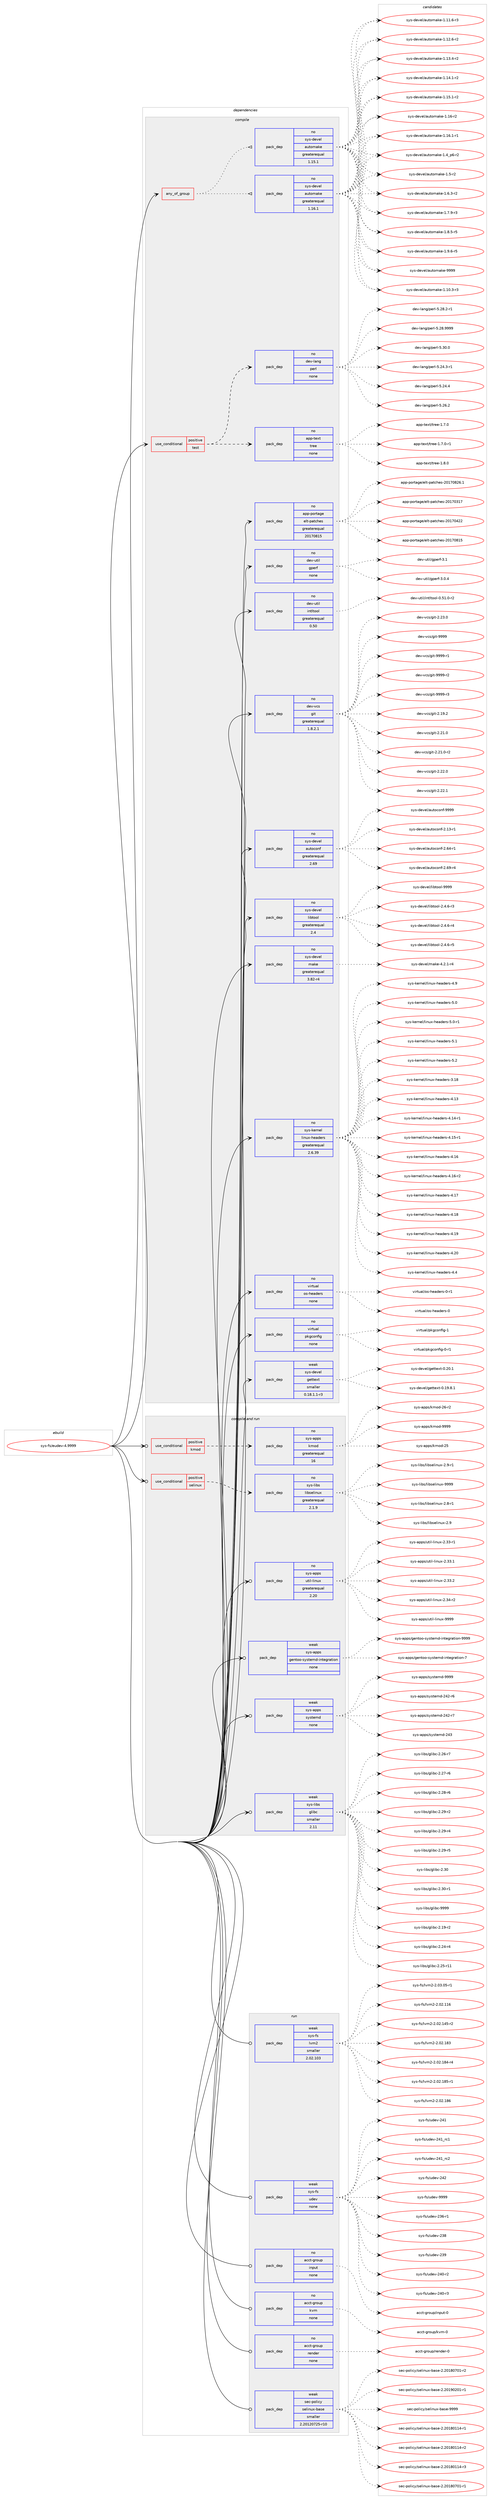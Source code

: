 digraph prolog {

# *************
# Graph options
# *************

newrank=true;
concentrate=true;
compound=true;
graph [rankdir=LR,fontname=Helvetica,fontsize=10,ranksep=1.5];#, ranksep=2.5, nodesep=0.2];
edge  [arrowhead=vee];
node  [fontname=Helvetica,fontsize=10];

# **********
# The ebuild
# **********

subgraph cluster_leftcol {
color=gray;
rank=same;
label=<<i>ebuild</i>>;
id [label="sys-fs/eudev-4.9999", color=red, width=4, href="../sys-fs/eudev-4.9999.svg"];
}

# ****************
# The dependencies
# ****************

subgraph cluster_midcol {
color=gray;
label=<<i>dependencies</i>>;
subgraph cluster_compile {
fillcolor="#eeeeee";
style=filled;
label=<<i>compile</i>>;
subgraph any13 {
dependency1069 [label=<<TABLE BORDER="0" CELLBORDER="1" CELLSPACING="0" CELLPADDING="4"><TR><TD CELLPADDING="10">any_of_group</TD></TR></TABLE>>, shape=none, color=red];subgraph pack811 {
dependency1070 [label=<<TABLE BORDER="0" CELLBORDER="1" CELLSPACING="0" CELLPADDING="4" WIDTH="220"><TR><TD ROWSPAN="6" CELLPADDING="30">pack_dep</TD></TR><TR><TD WIDTH="110">no</TD></TR><TR><TD>sys-devel</TD></TR><TR><TD>automake</TD></TR><TR><TD>greaterequal</TD></TR><TR><TD>1.16.1</TD></TR></TABLE>>, shape=none, color=blue];
}
dependency1069:e -> dependency1070:w [weight=20,style="dotted",arrowhead="oinv"];
subgraph pack812 {
dependency1071 [label=<<TABLE BORDER="0" CELLBORDER="1" CELLSPACING="0" CELLPADDING="4" WIDTH="220"><TR><TD ROWSPAN="6" CELLPADDING="30">pack_dep</TD></TR><TR><TD WIDTH="110">no</TD></TR><TR><TD>sys-devel</TD></TR><TR><TD>automake</TD></TR><TR><TD>greaterequal</TD></TR><TR><TD>1.15.1</TD></TR></TABLE>>, shape=none, color=blue];
}
dependency1069:e -> dependency1071:w [weight=20,style="dotted",arrowhead="oinv"];
}
id:e -> dependency1069:w [weight=20,style="solid",arrowhead="vee"];
subgraph cond247 {
dependency1072 [label=<<TABLE BORDER="0" CELLBORDER="1" CELLSPACING="0" CELLPADDING="4"><TR><TD ROWSPAN="3" CELLPADDING="10">use_conditional</TD></TR><TR><TD>positive</TD></TR><TR><TD>test</TD></TR></TABLE>>, shape=none, color=red];
subgraph pack813 {
dependency1073 [label=<<TABLE BORDER="0" CELLBORDER="1" CELLSPACING="0" CELLPADDING="4" WIDTH="220"><TR><TD ROWSPAN="6" CELLPADDING="30">pack_dep</TD></TR><TR><TD WIDTH="110">no</TD></TR><TR><TD>app-text</TD></TR><TR><TD>tree</TD></TR><TR><TD>none</TD></TR><TR><TD></TD></TR></TABLE>>, shape=none, color=blue];
}
dependency1072:e -> dependency1073:w [weight=20,style="dashed",arrowhead="vee"];
subgraph pack814 {
dependency1074 [label=<<TABLE BORDER="0" CELLBORDER="1" CELLSPACING="0" CELLPADDING="4" WIDTH="220"><TR><TD ROWSPAN="6" CELLPADDING="30">pack_dep</TD></TR><TR><TD WIDTH="110">no</TD></TR><TR><TD>dev-lang</TD></TR><TR><TD>perl</TD></TR><TR><TD>none</TD></TR><TR><TD></TD></TR></TABLE>>, shape=none, color=blue];
}
dependency1072:e -> dependency1074:w [weight=20,style="dashed",arrowhead="vee"];
}
id:e -> dependency1072:w [weight=20,style="solid",arrowhead="vee"];
subgraph pack815 {
dependency1075 [label=<<TABLE BORDER="0" CELLBORDER="1" CELLSPACING="0" CELLPADDING="4" WIDTH="220"><TR><TD ROWSPAN="6" CELLPADDING="30">pack_dep</TD></TR><TR><TD WIDTH="110">no</TD></TR><TR><TD>app-portage</TD></TR><TR><TD>elt-patches</TD></TR><TR><TD>greaterequal</TD></TR><TR><TD>20170815</TD></TR></TABLE>>, shape=none, color=blue];
}
id:e -> dependency1075:w [weight=20,style="solid",arrowhead="vee"];
subgraph pack816 {
dependency1076 [label=<<TABLE BORDER="0" CELLBORDER="1" CELLSPACING="0" CELLPADDING="4" WIDTH="220"><TR><TD ROWSPAN="6" CELLPADDING="30">pack_dep</TD></TR><TR><TD WIDTH="110">no</TD></TR><TR><TD>dev-util</TD></TR><TR><TD>gperf</TD></TR><TR><TD>none</TD></TR><TR><TD></TD></TR></TABLE>>, shape=none, color=blue];
}
id:e -> dependency1076:w [weight=20,style="solid",arrowhead="vee"];
subgraph pack817 {
dependency1077 [label=<<TABLE BORDER="0" CELLBORDER="1" CELLSPACING="0" CELLPADDING="4" WIDTH="220"><TR><TD ROWSPAN="6" CELLPADDING="30">pack_dep</TD></TR><TR><TD WIDTH="110">no</TD></TR><TR><TD>dev-util</TD></TR><TR><TD>intltool</TD></TR><TR><TD>greaterequal</TD></TR><TR><TD>0.50</TD></TR></TABLE>>, shape=none, color=blue];
}
id:e -> dependency1077:w [weight=20,style="solid",arrowhead="vee"];
subgraph pack818 {
dependency1078 [label=<<TABLE BORDER="0" CELLBORDER="1" CELLSPACING="0" CELLPADDING="4" WIDTH="220"><TR><TD ROWSPAN="6" CELLPADDING="30">pack_dep</TD></TR><TR><TD WIDTH="110">no</TD></TR><TR><TD>dev-vcs</TD></TR><TR><TD>git</TD></TR><TR><TD>greaterequal</TD></TR><TR><TD>1.8.2.1</TD></TR></TABLE>>, shape=none, color=blue];
}
id:e -> dependency1078:w [weight=20,style="solid",arrowhead="vee"];
subgraph pack819 {
dependency1079 [label=<<TABLE BORDER="0" CELLBORDER="1" CELLSPACING="0" CELLPADDING="4" WIDTH="220"><TR><TD ROWSPAN="6" CELLPADDING="30">pack_dep</TD></TR><TR><TD WIDTH="110">no</TD></TR><TR><TD>sys-devel</TD></TR><TR><TD>autoconf</TD></TR><TR><TD>greaterequal</TD></TR><TR><TD>2.69</TD></TR></TABLE>>, shape=none, color=blue];
}
id:e -> dependency1079:w [weight=20,style="solid",arrowhead="vee"];
subgraph pack820 {
dependency1080 [label=<<TABLE BORDER="0" CELLBORDER="1" CELLSPACING="0" CELLPADDING="4" WIDTH="220"><TR><TD ROWSPAN="6" CELLPADDING="30">pack_dep</TD></TR><TR><TD WIDTH="110">no</TD></TR><TR><TD>sys-devel</TD></TR><TR><TD>libtool</TD></TR><TR><TD>greaterequal</TD></TR><TR><TD>2.4</TD></TR></TABLE>>, shape=none, color=blue];
}
id:e -> dependency1080:w [weight=20,style="solid",arrowhead="vee"];
subgraph pack821 {
dependency1081 [label=<<TABLE BORDER="0" CELLBORDER="1" CELLSPACING="0" CELLPADDING="4" WIDTH="220"><TR><TD ROWSPAN="6" CELLPADDING="30">pack_dep</TD></TR><TR><TD WIDTH="110">no</TD></TR><TR><TD>sys-devel</TD></TR><TR><TD>make</TD></TR><TR><TD>greaterequal</TD></TR><TR><TD>3.82-r4</TD></TR></TABLE>>, shape=none, color=blue];
}
id:e -> dependency1081:w [weight=20,style="solid",arrowhead="vee"];
subgraph pack822 {
dependency1082 [label=<<TABLE BORDER="0" CELLBORDER="1" CELLSPACING="0" CELLPADDING="4" WIDTH="220"><TR><TD ROWSPAN="6" CELLPADDING="30">pack_dep</TD></TR><TR><TD WIDTH="110">no</TD></TR><TR><TD>sys-kernel</TD></TR><TR><TD>linux-headers</TD></TR><TR><TD>greaterequal</TD></TR><TR><TD>2.6.39</TD></TR></TABLE>>, shape=none, color=blue];
}
id:e -> dependency1082:w [weight=20,style="solid",arrowhead="vee"];
subgraph pack823 {
dependency1083 [label=<<TABLE BORDER="0" CELLBORDER="1" CELLSPACING="0" CELLPADDING="4" WIDTH="220"><TR><TD ROWSPAN="6" CELLPADDING="30">pack_dep</TD></TR><TR><TD WIDTH="110">no</TD></TR><TR><TD>virtual</TD></TR><TR><TD>os-headers</TD></TR><TR><TD>none</TD></TR><TR><TD></TD></TR></TABLE>>, shape=none, color=blue];
}
id:e -> dependency1083:w [weight=20,style="solid",arrowhead="vee"];
subgraph pack824 {
dependency1084 [label=<<TABLE BORDER="0" CELLBORDER="1" CELLSPACING="0" CELLPADDING="4" WIDTH="220"><TR><TD ROWSPAN="6" CELLPADDING="30">pack_dep</TD></TR><TR><TD WIDTH="110">no</TD></TR><TR><TD>virtual</TD></TR><TR><TD>pkgconfig</TD></TR><TR><TD>none</TD></TR><TR><TD></TD></TR></TABLE>>, shape=none, color=blue];
}
id:e -> dependency1084:w [weight=20,style="solid",arrowhead="vee"];
subgraph pack825 {
dependency1085 [label=<<TABLE BORDER="0" CELLBORDER="1" CELLSPACING="0" CELLPADDING="4" WIDTH="220"><TR><TD ROWSPAN="6" CELLPADDING="30">pack_dep</TD></TR><TR><TD WIDTH="110">weak</TD></TR><TR><TD>sys-devel</TD></TR><TR><TD>gettext</TD></TR><TR><TD>smaller</TD></TR><TR><TD>0.18.1.1-r3</TD></TR></TABLE>>, shape=none, color=blue];
}
id:e -> dependency1085:w [weight=20,style="solid",arrowhead="vee"];
}
subgraph cluster_compileandrun {
fillcolor="#eeeeee";
style=filled;
label=<<i>compile and run</i>>;
subgraph cond248 {
dependency1086 [label=<<TABLE BORDER="0" CELLBORDER="1" CELLSPACING="0" CELLPADDING="4"><TR><TD ROWSPAN="3" CELLPADDING="10">use_conditional</TD></TR><TR><TD>positive</TD></TR><TR><TD>kmod</TD></TR></TABLE>>, shape=none, color=red];
subgraph pack826 {
dependency1087 [label=<<TABLE BORDER="0" CELLBORDER="1" CELLSPACING="0" CELLPADDING="4" WIDTH="220"><TR><TD ROWSPAN="6" CELLPADDING="30">pack_dep</TD></TR><TR><TD WIDTH="110">no</TD></TR><TR><TD>sys-apps</TD></TR><TR><TD>kmod</TD></TR><TR><TD>greaterequal</TD></TR><TR><TD>16</TD></TR></TABLE>>, shape=none, color=blue];
}
dependency1086:e -> dependency1087:w [weight=20,style="dashed",arrowhead="vee"];
}
id:e -> dependency1086:w [weight=20,style="solid",arrowhead="odotvee"];
subgraph cond249 {
dependency1088 [label=<<TABLE BORDER="0" CELLBORDER="1" CELLSPACING="0" CELLPADDING="4"><TR><TD ROWSPAN="3" CELLPADDING="10">use_conditional</TD></TR><TR><TD>positive</TD></TR><TR><TD>selinux</TD></TR></TABLE>>, shape=none, color=red];
subgraph pack827 {
dependency1089 [label=<<TABLE BORDER="0" CELLBORDER="1" CELLSPACING="0" CELLPADDING="4" WIDTH="220"><TR><TD ROWSPAN="6" CELLPADDING="30">pack_dep</TD></TR><TR><TD WIDTH="110">no</TD></TR><TR><TD>sys-libs</TD></TR><TR><TD>libselinux</TD></TR><TR><TD>greaterequal</TD></TR><TR><TD>2.1.9</TD></TR></TABLE>>, shape=none, color=blue];
}
dependency1088:e -> dependency1089:w [weight=20,style="dashed",arrowhead="vee"];
}
id:e -> dependency1088:w [weight=20,style="solid",arrowhead="odotvee"];
subgraph pack828 {
dependency1090 [label=<<TABLE BORDER="0" CELLBORDER="1" CELLSPACING="0" CELLPADDING="4" WIDTH="220"><TR><TD ROWSPAN="6" CELLPADDING="30">pack_dep</TD></TR><TR><TD WIDTH="110">no</TD></TR><TR><TD>sys-apps</TD></TR><TR><TD>util-linux</TD></TR><TR><TD>greaterequal</TD></TR><TR><TD>2.20</TD></TR></TABLE>>, shape=none, color=blue];
}
id:e -> dependency1090:w [weight=20,style="solid",arrowhead="odotvee"];
subgraph pack829 {
dependency1091 [label=<<TABLE BORDER="0" CELLBORDER="1" CELLSPACING="0" CELLPADDING="4" WIDTH="220"><TR><TD ROWSPAN="6" CELLPADDING="30">pack_dep</TD></TR><TR><TD WIDTH="110">weak</TD></TR><TR><TD>sys-apps</TD></TR><TR><TD>gentoo-systemd-integration</TD></TR><TR><TD>none</TD></TR><TR><TD></TD></TR></TABLE>>, shape=none, color=blue];
}
id:e -> dependency1091:w [weight=20,style="solid",arrowhead="odotvee"];
subgraph pack830 {
dependency1092 [label=<<TABLE BORDER="0" CELLBORDER="1" CELLSPACING="0" CELLPADDING="4" WIDTH="220"><TR><TD ROWSPAN="6" CELLPADDING="30">pack_dep</TD></TR><TR><TD WIDTH="110">weak</TD></TR><TR><TD>sys-apps</TD></TR><TR><TD>systemd</TD></TR><TR><TD>none</TD></TR><TR><TD></TD></TR></TABLE>>, shape=none, color=blue];
}
id:e -> dependency1092:w [weight=20,style="solid",arrowhead="odotvee"];
subgraph pack831 {
dependency1093 [label=<<TABLE BORDER="0" CELLBORDER="1" CELLSPACING="0" CELLPADDING="4" WIDTH="220"><TR><TD ROWSPAN="6" CELLPADDING="30">pack_dep</TD></TR><TR><TD WIDTH="110">weak</TD></TR><TR><TD>sys-libs</TD></TR><TR><TD>glibc</TD></TR><TR><TD>smaller</TD></TR><TR><TD>2.11</TD></TR></TABLE>>, shape=none, color=blue];
}
id:e -> dependency1093:w [weight=20,style="solid",arrowhead="odotvee"];
}
subgraph cluster_run {
fillcolor="#eeeeee";
style=filled;
label=<<i>run</i>>;
subgraph pack832 {
dependency1094 [label=<<TABLE BORDER="0" CELLBORDER="1" CELLSPACING="0" CELLPADDING="4" WIDTH="220"><TR><TD ROWSPAN="6" CELLPADDING="30">pack_dep</TD></TR><TR><TD WIDTH="110">no</TD></TR><TR><TD>acct-group</TD></TR><TR><TD>input</TD></TR><TR><TD>none</TD></TR><TR><TD></TD></TR></TABLE>>, shape=none, color=blue];
}
id:e -> dependency1094:w [weight=20,style="solid",arrowhead="odot"];
subgraph pack833 {
dependency1095 [label=<<TABLE BORDER="0" CELLBORDER="1" CELLSPACING="0" CELLPADDING="4" WIDTH="220"><TR><TD ROWSPAN="6" CELLPADDING="30">pack_dep</TD></TR><TR><TD WIDTH="110">no</TD></TR><TR><TD>acct-group</TD></TR><TR><TD>kvm</TD></TR><TR><TD>none</TD></TR><TR><TD></TD></TR></TABLE>>, shape=none, color=blue];
}
id:e -> dependency1095:w [weight=20,style="solid",arrowhead="odot"];
subgraph pack834 {
dependency1096 [label=<<TABLE BORDER="0" CELLBORDER="1" CELLSPACING="0" CELLPADDING="4" WIDTH="220"><TR><TD ROWSPAN="6" CELLPADDING="30">pack_dep</TD></TR><TR><TD WIDTH="110">no</TD></TR><TR><TD>acct-group</TD></TR><TR><TD>render</TD></TR><TR><TD>none</TD></TR><TR><TD></TD></TR></TABLE>>, shape=none, color=blue];
}
id:e -> dependency1096:w [weight=20,style="solid",arrowhead="odot"];
subgraph pack835 {
dependency1097 [label=<<TABLE BORDER="0" CELLBORDER="1" CELLSPACING="0" CELLPADDING="4" WIDTH="220"><TR><TD ROWSPAN="6" CELLPADDING="30">pack_dep</TD></TR><TR><TD WIDTH="110">weak</TD></TR><TR><TD>sec-policy</TD></TR><TR><TD>selinux-base</TD></TR><TR><TD>smaller</TD></TR><TR><TD>2.20120725-r10</TD></TR></TABLE>>, shape=none, color=blue];
}
id:e -> dependency1097:w [weight=20,style="solid",arrowhead="odot"];
subgraph pack836 {
dependency1098 [label=<<TABLE BORDER="0" CELLBORDER="1" CELLSPACING="0" CELLPADDING="4" WIDTH="220"><TR><TD ROWSPAN="6" CELLPADDING="30">pack_dep</TD></TR><TR><TD WIDTH="110">weak</TD></TR><TR><TD>sys-fs</TD></TR><TR><TD>lvm2</TD></TR><TR><TD>smaller</TD></TR><TR><TD>2.02.103</TD></TR></TABLE>>, shape=none, color=blue];
}
id:e -> dependency1098:w [weight=20,style="solid",arrowhead="odot"];
subgraph pack837 {
dependency1099 [label=<<TABLE BORDER="0" CELLBORDER="1" CELLSPACING="0" CELLPADDING="4" WIDTH="220"><TR><TD ROWSPAN="6" CELLPADDING="30">pack_dep</TD></TR><TR><TD WIDTH="110">weak</TD></TR><TR><TD>sys-fs</TD></TR><TR><TD>udev</TD></TR><TR><TD>none</TD></TR><TR><TD></TD></TR></TABLE>>, shape=none, color=blue];
}
id:e -> dependency1099:w [weight=20,style="solid",arrowhead="odot"];
}
}

# **************
# The candidates
# **************

subgraph cluster_choices {
rank=same;
color=gray;
label=<<i>candidates</i>>;

subgraph choice811 {
color=black;
nodesep=1;
choice11512111545100101118101108479711711611110997107101454946494846514511451 [label="sys-devel/automake-1.10.3-r3", color=red, width=4,href="../sys-devel/automake-1.10.3-r3.svg"];
choice11512111545100101118101108479711711611110997107101454946494946544511451 [label="sys-devel/automake-1.11.6-r3", color=red, width=4,href="../sys-devel/automake-1.11.6-r3.svg"];
choice11512111545100101118101108479711711611110997107101454946495046544511450 [label="sys-devel/automake-1.12.6-r2", color=red, width=4,href="../sys-devel/automake-1.12.6-r2.svg"];
choice11512111545100101118101108479711711611110997107101454946495146524511450 [label="sys-devel/automake-1.13.4-r2", color=red, width=4,href="../sys-devel/automake-1.13.4-r2.svg"];
choice11512111545100101118101108479711711611110997107101454946495246494511450 [label="sys-devel/automake-1.14.1-r2", color=red, width=4,href="../sys-devel/automake-1.14.1-r2.svg"];
choice11512111545100101118101108479711711611110997107101454946495346494511450 [label="sys-devel/automake-1.15.1-r2", color=red, width=4,href="../sys-devel/automake-1.15.1-r2.svg"];
choice1151211154510010111810110847971171161111099710710145494649544511450 [label="sys-devel/automake-1.16-r2", color=red, width=4,href="../sys-devel/automake-1.16-r2.svg"];
choice11512111545100101118101108479711711611110997107101454946495446494511449 [label="sys-devel/automake-1.16.1-r1", color=red, width=4,href="../sys-devel/automake-1.16.1-r1.svg"];
choice115121115451001011181011084797117116111109971071014549465295112544511450 [label="sys-devel/automake-1.4_p6-r2", color=red, width=4,href="../sys-devel/automake-1.4_p6-r2.svg"];
choice11512111545100101118101108479711711611110997107101454946534511450 [label="sys-devel/automake-1.5-r2", color=red, width=4,href="../sys-devel/automake-1.5-r2.svg"];
choice115121115451001011181011084797117116111109971071014549465446514511450 [label="sys-devel/automake-1.6.3-r2", color=red, width=4,href="../sys-devel/automake-1.6.3-r2.svg"];
choice115121115451001011181011084797117116111109971071014549465546574511451 [label="sys-devel/automake-1.7.9-r3", color=red, width=4,href="../sys-devel/automake-1.7.9-r3.svg"];
choice115121115451001011181011084797117116111109971071014549465646534511453 [label="sys-devel/automake-1.8.5-r5", color=red, width=4,href="../sys-devel/automake-1.8.5-r5.svg"];
choice115121115451001011181011084797117116111109971071014549465746544511453 [label="sys-devel/automake-1.9.6-r5", color=red, width=4,href="../sys-devel/automake-1.9.6-r5.svg"];
choice115121115451001011181011084797117116111109971071014557575757 [label="sys-devel/automake-9999", color=red, width=4,href="../sys-devel/automake-9999.svg"];
dependency1070:e -> choice11512111545100101118101108479711711611110997107101454946494846514511451:w [style=dotted,weight="100"];
dependency1070:e -> choice11512111545100101118101108479711711611110997107101454946494946544511451:w [style=dotted,weight="100"];
dependency1070:e -> choice11512111545100101118101108479711711611110997107101454946495046544511450:w [style=dotted,weight="100"];
dependency1070:e -> choice11512111545100101118101108479711711611110997107101454946495146524511450:w [style=dotted,weight="100"];
dependency1070:e -> choice11512111545100101118101108479711711611110997107101454946495246494511450:w [style=dotted,weight="100"];
dependency1070:e -> choice11512111545100101118101108479711711611110997107101454946495346494511450:w [style=dotted,weight="100"];
dependency1070:e -> choice1151211154510010111810110847971171161111099710710145494649544511450:w [style=dotted,weight="100"];
dependency1070:e -> choice11512111545100101118101108479711711611110997107101454946495446494511449:w [style=dotted,weight="100"];
dependency1070:e -> choice115121115451001011181011084797117116111109971071014549465295112544511450:w [style=dotted,weight="100"];
dependency1070:e -> choice11512111545100101118101108479711711611110997107101454946534511450:w [style=dotted,weight="100"];
dependency1070:e -> choice115121115451001011181011084797117116111109971071014549465446514511450:w [style=dotted,weight="100"];
dependency1070:e -> choice115121115451001011181011084797117116111109971071014549465546574511451:w [style=dotted,weight="100"];
dependency1070:e -> choice115121115451001011181011084797117116111109971071014549465646534511453:w [style=dotted,weight="100"];
dependency1070:e -> choice115121115451001011181011084797117116111109971071014549465746544511453:w [style=dotted,weight="100"];
dependency1070:e -> choice115121115451001011181011084797117116111109971071014557575757:w [style=dotted,weight="100"];
}
subgraph choice812 {
color=black;
nodesep=1;
choice11512111545100101118101108479711711611110997107101454946494846514511451 [label="sys-devel/automake-1.10.3-r3", color=red, width=4,href="../sys-devel/automake-1.10.3-r3.svg"];
choice11512111545100101118101108479711711611110997107101454946494946544511451 [label="sys-devel/automake-1.11.6-r3", color=red, width=4,href="../sys-devel/automake-1.11.6-r3.svg"];
choice11512111545100101118101108479711711611110997107101454946495046544511450 [label="sys-devel/automake-1.12.6-r2", color=red, width=4,href="../sys-devel/automake-1.12.6-r2.svg"];
choice11512111545100101118101108479711711611110997107101454946495146524511450 [label="sys-devel/automake-1.13.4-r2", color=red, width=4,href="../sys-devel/automake-1.13.4-r2.svg"];
choice11512111545100101118101108479711711611110997107101454946495246494511450 [label="sys-devel/automake-1.14.1-r2", color=red, width=4,href="../sys-devel/automake-1.14.1-r2.svg"];
choice11512111545100101118101108479711711611110997107101454946495346494511450 [label="sys-devel/automake-1.15.1-r2", color=red, width=4,href="../sys-devel/automake-1.15.1-r2.svg"];
choice1151211154510010111810110847971171161111099710710145494649544511450 [label="sys-devel/automake-1.16-r2", color=red, width=4,href="../sys-devel/automake-1.16-r2.svg"];
choice11512111545100101118101108479711711611110997107101454946495446494511449 [label="sys-devel/automake-1.16.1-r1", color=red, width=4,href="../sys-devel/automake-1.16.1-r1.svg"];
choice115121115451001011181011084797117116111109971071014549465295112544511450 [label="sys-devel/automake-1.4_p6-r2", color=red, width=4,href="../sys-devel/automake-1.4_p6-r2.svg"];
choice11512111545100101118101108479711711611110997107101454946534511450 [label="sys-devel/automake-1.5-r2", color=red, width=4,href="../sys-devel/automake-1.5-r2.svg"];
choice115121115451001011181011084797117116111109971071014549465446514511450 [label="sys-devel/automake-1.6.3-r2", color=red, width=4,href="../sys-devel/automake-1.6.3-r2.svg"];
choice115121115451001011181011084797117116111109971071014549465546574511451 [label="sys-devel/automake-1.7.9-r3", color=red, width=4,href="../sys-devel/automake-1.7.9-r3.svg"];
choice115121115451001011181011084797117116111109971071014549465646534511453 [label="sys-devel/automake-1.8.5-r5", color=red, width=4,href="../sys-devel/automake-1.8.5-r5.svg"];
choice115121115451001011181011084797117116111109971071014549465746544511453 [label="sys-devel/automake-1.9.6-r5", color=red, width=4,href="../sys-devel/automake-1.9.6-r5.svg"];
choice115121115451001011181011084797117116111109971071014557575757 [label="sys-devel/automake-9999", color=red, width=4,href="../sys-devel/automake-9999.svg"];
dependency1071:e -> choice11512111545100101118101108479711711611110997107101454946494846514511451:w [style=dotted,weight="100"];
dependency1071:e -> choice11512111545100101118101108479711711611110997107101454946494946544511451:w [style=dotted,weight="100"];
dependency1071:e -> choice11512111545100101118101108479711711611110997107101454946495046544511450:w [style=dotted,weight="100"];
dependency1071:e -> choice11512111545100101118101108479711711611110997107101454946495146524511450:w [style=dotted,weight="100"];
dependency1071:e -> choice11512111545100101118101108479711711611110997107101454946495246494511450:w [style=dotted,weight="100"];
dependency1071:e -> choice11512111545100101118101108479711711611110997107101454946495346494511450:w [style=dotted,weight="100"];
dependency1071:e -> choice1151211154510010111810110847971171161111099710710145494649544511450:w [style=dotted,weight="100"];
dependency1071:e -> choice11512111545100101118101108479711711611110997107101454946495446494511449:w [style=dotted,weight="100"];
dependency1071:e -> choice115121115451001011181011084797117116111109971071014549465295112544511450:w [style=dotted,weight="100"];
dependency1071:e -> choice11512111545100101118101108479711711611110997107101454946534511450:w [style=dotted,weight="100"];
dependency1071:e -> choice115121115451001011181011084797117116111109971071014549465446514511450:w [style=dotted,weight="100"];
dependency1071:e -> choice115121115451001011181011084797117116111109971071014549465546574511451:w [style=dotted,weight="100"];
dependency1071:e -> choice115121115451001011181011084797117116111109971071014549465646534511453:w [style=dotted,weight="100"];
dependency1071:e -> choice115121115451001011181011084797117116111109971071014549465746544511453:w [style=dotted,weight="100"];
dependency1071:e -> choice115121115451001011181011084797117116111109971071014557575757:w [style=dotted,weight="100"];
}
subgraph choice813 {
color=black;
nodesep=1;
choice971121124511610112011647116114101101454946554648 [label="app-text/tree-1.7.0", color=red, width=4,href="../app-text/tree-1.7.0.svg"];
choice9711211245116101120116471161141011014549465546484511449 [label="app-text/tree-1.7.0-r1", color=red, width=4,href="../app-text/tree-1.7.0-r1.svg"];
choice971121124511610112011647116114101101454946564648 [label="app-text/tree-1.8.0", color=red, width=4,href="../app-text/tree-1.8.0.svg"];
dependency1073:e -> choice971121124511610112011647116114101101454946554648:w [style=dotted,weight="100"];
dependency1073:e -> choice9711211245116101120116471161141011014549465546484511449:w [style=dotted,weight="100"];
dependency1073:e -> choice971121124511610112011647116114101101454946564648:w [style=dotted,weight="100"];
}
subgraph choice814 {
color=black;
nodesep=1;
choice100101118451089711010347112101114108455346505246514511449 [label="dev-lang/perl-5.24.3-r1", color=red, width=4,href="../dev-lang/perl-5.24.3-r1.svg"];
choice10010111845108971101034711210111410845534650524652 [label="dev-lang/perl-5.24.4", color=red, width=4,href="../dev-lang/perl-5.24.4.svg"];
choice10010111845108971101034711210111410845534650544650 [label="dev-lang/perl-5.26.2", color=red, width=4,href="../dev-lang/perl-5.26.2.svg"];
choice100101118451089711010347112101114108455346505646504511449 [label="dev-lang/perl-5.28.2-r1", color=red, width=4,href="../dev-lang/perl-5.28.2-r1.svg"];
choice10010111845108971101034711210111410845534650564657575757 [label="dev-lang/perl-5.28.9999", color=red, width=4,href="../dev-lang/perl-5.28.9999.svg"];
choice10010111845108971101034711210111410845534651484648 [label="dev-lang/perl-5.30.0", color=red, width=4,href="../dev-lang/perl-5.30.0.svg"];
dependency1074:e -> choice100101118451089711010347112101114108455346505246514511449:w [style=dotted,weight="100"];
dependency1074:e -> choice10010111845108971101034711210111410845534650524652:w [style=dotted,weight="100"];
dependency1074:e -> choice10010111845108971101034711210111410845534650544650:w [style=dotted,weight="100"];
dependency1074:e -> choice100101118451089711010347112101114108455346505646504511449:w [style=dotted,weight="100"];
dependency1074:e -> choice10010111845108971101034711210111410845534650564657575757:w [style=dotted,weight="100"];
dependency1074:e -> choice10010111845108971101034711210111410845534651484648:w [style=dotted,weight="100"];
}
subgraph choice815 {
color=black;
nodesep=1;
choice97112112451121111141169710310147101108116451129711699104101115455048495548514955 [label="app-portage/elt-patches-20170317", color=red, width=4,href="../app-portage/elt-patches-20170317.svg"];
choice97112112451121111141169710310147101108116451129711699104101115455048495548525050 [label="app-portage/elt-patches-20170422", color=red, width=4,href="../app-portage/elt-patches-20170422.svg"];
choice97112112451121111141169710310147101108116451129711699104101115455048495548564953 [label="app-portage/elt-patches-20170815", color=red, width=4,href="../app-portage/elt-patches-20170815.svg"];
choice971121124511211111411697103101471011081164511297116991041011154550484955485650544649 [label="app-portage/elt-patches-20170826.1", color=red, width=4,href="../app-portage/elt-patches-20170826.1.svg"];
dependency1075:e -> choice97112112451121111141169710310147101108116451129711699104101115455048495548514955:w [style=dotted,weight="100"];
dependency1075:e -> choice97112112451121111141169710310147101108116451129711699104101115455048495548525050:w [style=dotted,weight="100"];
dependency1075:e -> choice97112112451121111141169710310147101108116451129711699104101115455048495548564953:w [style=dotted,weight="100"];
dependency1075:e -> choice971121124511211111411697103101471011081164511297116991041011154550484955485650544649:w [style=dotted,weight="100"];
}
subgraph choice816 {
color=black;
nodesep=1;
choice1001011184511711610510847103112101114102455146484652 [label="dev-util/gperf-3.0.4", color=red, width=4,href="../dev-util/gperf-3.0.4.svg"];
choice100101118451171161051084710311210111410245514649 [label="dev-util/gperf-3.1", color=red, width=4,href="../dev-util/gperf-3.1.svg"];
dependency1076:e -> choice1001011184511711610510847103112101114102455146484652:w [style=dotted,weight="100"];
dependency1076:e -> choice100101118451171161051084710311210111410245514649:w [style=dotted,weight="100"];
}
subgraph choice817 {
color=black;
nodesep=1;
choice1001011184511711610510847105110116108116111111108454846534946484511450 [label="dev-util/intltool-0.51.0-r2", color=red, width=4,href="../dev-util/intltool-0.51.0-r2.svg"];
dependency1077:e -> choice1001011184511711610510847105110116108116111111108454846534946484511450:w [style=dotted,weight="100"];
}
subgraph choice818 {
color=black;
nodesep=1;
choice10010111845118991154710310511645504649574650 [label="dev-vcs/git-2.19.2", color=red, width=4,href="../dev-vcs/git-2.19.2.svg"];
choice10010111845118991154710310511645504650494648 [label="dev-vcs/git-2.21.0", color=red, width=4,href="../dev-vcs/git-2.21.0.svg"];
choice100101118451189911547103105116455046504946484511450 [label="dev-vcs/git-2.21.0-r2", color=red, width=4,href="../dev-vcs/git-2.21.0-r2.svg"];
choice10010111845118991154710310511645504650504648 [label="dev-vcs/git-2.22.0", color=red, width=4,href="../dev-vcs/git-2.22.0.svg"];
choice10010111845118991154710310511645504650504649 [label="dev-vcs/git-2.22.1", color=red, width=4,href="../dev-vcs/git-2.22.1.svg"];
choice10010111845118991154710310511645504650514648 [label="dev-vcs/git-2.23.0", color=red, width=4,href="../dev-vcs/git-2.23.0.svg"];
choice1001011184511899115471031051164557575757 [label="dev-vcs/git-9999", color=red, width=4,href="../dev-vcs/git-9999.svg"];
choice10010111845118991154710310511645575757574511449 [label="dev-vcs/git-9999-r1", color=red, width=4,href="../dev-vcs/git-9999-r1.svg"];
choice10010111845118991154710310511645575757574511450 [label="dev-vcs/git-9999-r2", color=red, width=4,href="../dev-vcs/git-9999-r2.svg"];
choice10010111845118991154710310511645575757574511451 [label="dev-vcs/git-9999-r3", color=red, width=4,href="../dev-vcs/git-9999-r3.svg"];
dependency1078:e -> choice10010111845118991154710310511645504649574650:w [style=dotted,weight="100"];
dependency1078:e -> choice10010111845118991154710310511645504650494648:w [style=dotted,weight="100"];
dependency1078:e -> choice100101118451189911547103105116455046504946484511450:w [style=dotted,weight="100"];
dependency1078:e -> choice10010111845118991154710310511645504650504648:w [style=dotted,weight="100"];
dependency1078:e -> choice10010111845118991154710310511645504650504649:w [style=dotted,weight="100"];
dependency1078:e -> choice10010111845118991154710310511645504650514648:w [style=dotted,weight="100"];
dependency1078:e -> choice1001011184511899115471031051164557575757:w [style=dotted,weight="100"];
dependency1078:e -> choice10010111845118991154710310511645575757574511449:w [style=dotted,weight="100"];
dependency1078:e -> choice10010111845118991154710310511645575757574511450:w [style=dotted,weight="100"];
dependency1078:e -> choice10010111845118991154710310511645575757574511451:w [style=dotted,weight="100"];
}
subgraph choice819 {
color=black;
nodesep=1;
choice1151211154510010111810110847971171161119911111010245504649514511449 [label="sys-devel/autoconf-2.13-r1", color=red, width=4,href="../sys-devel/autoconf-2.13-r1.svg"];
choice1151211154510010111810110847971171161119911111010245504654524511449 [label="sys-devel/autoconf-2.64-r1", color=red, width=4,href="../sys-devel/autoconf-2.64-r1.svg"];
choice1151211154510010111810110847971171161119911111010245504654574511452 [label="sys-devel/autoconf-2.69-r4", color=red, width=4,href="../sys-devel/autoconf-2.69-r4.svg"];
choice115121115451001011181011084797117116111991111101024557575757 [label="sys-devel/autoconf-9999", color=red, width=4,href="../sys-devel/autoconf-9999.svg"];
dependency1079:e -> choice1151211154510010111810110847971171161119911111010245504649514511449:w [style=dotted,weight="100"];
dependency1079:e -> choice1151211154510010111810110847971171161119911111010245504654524511449:w [style=dotted,weight="100"];
dependency1079:e -> choice1151211154510010111810110847971171161119911111010245504654574511452:w [style=dotted,weight="100"];
dependency1079:e -> choice115121115451001011181011084797117116111991111101024557575757:w [style=dotted,weight="100"];
}
subgraph choice820 {
color=black;
nodesep=1;
choice1151211154510010111810110847108105981161111111084550465246544511451 [label="sys-devel/libtool-2.4.6-r3", color=red, width=4,href="../sys-devel/libtool-2.4.6-r3.svg"];
choice1151211154510010111810110847108105981161111111084550465246544511452 [label="sys-devel/libtool-2.4.6-r4", color=red, width=4,href="../sys-devel/libtool-2.4.6-r4.svg"];
choice1151211154510010111810110847108105981161111111084550465246544511453 [label="sys-devel/libtool-2.4.6-r5", color=red, width=4,href="../sys-devel/libtool-2.4.6-r5.svg"];
choice1151211154510010111810110847108105981161111111084557575757 [label="sys-devel/libtool-9999", color=red, width=4,href="../sys-devel/libtool-9999.svg"];
dependency1080:e -> choice1151211154510010111810110847108105981161111111084550465246544511451:w [style=dotted,weight="100"];
dependency1080:e -> choice1151211154510010111810110847108105981161111111084550465246544511452:w [style=dotted,weight="100"];
dependency1080:e -> choice1151211154510010111810110847108105981161111111084550465246544511453:w [style=dotted,weight="100"];
dependency1080:e -> choice1151211154510010111810110847108105981161111111084557575757:w [style=dotted,weight="100"];
}
subgraph choice821 {
color=black;
nodesep=1;
choice1151211154510010111810110847109971071014552465046494511452 [label="sys-devel/make-4.2.1-r4", color=red, width=4,href="../sys-devel/make-4.2.1-r4.svg"];
dependency1081:e -> choice1151211154510010111810110847109971071014552465046494511452:w [style=dotted,weight="100"];
}
subgraph choice822 {
color=black;
nodesep=1;
choice115121115451071011141101011084710810511011712045104101971001011141154551464956 [label="sys-kernel/linux-headers-3.18", color=red, width=4,href="../sys-kernel/linux-headers-3.18.svg"];
choice115121115451071011141101011084710810511011712045104101971001011141154552464951 [label="sys-kernel/linux-headers-4.13", color=red, width=4,href="../sys-kernel/linux-headers-4.13.svg"];
choice1151211154510710111411010110847108105110117120451041019710010111411545524649524511449 [label="sys-kernel/linux-headers-4.14-r1", color=red, width=4,href="../sys-kernel/linux-headers-4.14-r1.svg"];
choice1151211154510710111411010110847108105110117120451041019710010111411545524649534511449 [label="sys-kernel/linux-headers-4.15-r1", color=red, width=4,href="../sys-kernel/linux-headers-4.15-r1.svg"];
choice115121115451071011141101011084710810511011712045104101971001011141154552464954 [label="sys-kernel/linux-headers-4.16", color=red, width=4,href="../sys-kernel/linux-headers-4.16.svg"];
choice1151211154510710111411010110847108105110117120451041019710010111411545524649544511450 [label="sys-kernel/linux-headers-4.16-r2", color=red, width=4,href="../sys-kernel/linux-headers-4.16-r2.svg"];
choice115121115451071011141101011084710810511011712045104101971001011141154552464955 [label="sys-kernel/linux-headers-4.17", color=red, width=4,href="../sys-kernel/linux-headers-4.17.svg"];
choice115121115451071011141101011084710810511011712045104101971001011141154552464956 [label="sys-kernel/linux-headers-4.18", color=red, width=4,href="../sys-kernel/linux-headers-4.18.svg"];
choice115121115451071011141101011084710810511011712045104101971001011141154552464957 [label="sys-kernel/linux-headers-4.19", color=red, width=4,href="../sys-kernel/linux-headers-4.19.svg"];
choice115121115451071011141101011084710810511011712045104101971001011141154552465048 [label="sys-kernel/linux-headers-4.20", color=red, width=4,href="../sys-kernel/linux-headers-4.20.svg"];
choice1151211154510710111411010110847108105110117120451041019710010111411545524652 [label="sys-kernel/linux-headers-4.4", color=red, width=4,href="../sys-kernel/linux-headers-4.4.svg"];
choice1151211154510710111411010110847108105110117120451041019710010111411545524657 [label="sys-kernel/linux-headers-4.9", color=red, width=4,href="../sys-kernel/linux-headers-4.9.svg"];
choice1151211154510710111411010110847108105110117120451041019710010111411545534648 [label="sys-kernel/linux-headers-5.0", color=red, width=4,href="../sys-kernel/linux-headers-5.0.svg"];
choice11512111545107101114110101108471081051101171204510410197100101114115455346484511449 [label="sys-kernel/linux-headers-5.0-r1", color=red, width=4,href="../sys-kernel/linux-headers-5.0-r1.svg"];
choice1151211154510710111411010110847108105110117120451041019710010111411545534649 [label="sys-kernel/linux-headers-5.1", color=red, width=4,href="../sys-kernel/linux-headers-5.1.svg"];
choice1151211154510710111411010110847108105110117120451041019710010111411545534650 [label="sys-kernel/linux-headers-5.2", color=red, width=4,href="../sys-kernel/linux-headers-5.2.svg"];
dependency1082:e -> choice115121115451071011141101011084710810511011712045104101971001011141154551464956:w [style=dotted,weight="100"];
dependency1082:e -> choice115121115451071011141101011084710810511011712045104101971001011141154552464951:w [style=dotted,weight="100"];
dependency1082:e -> choice1151211154510710111411010110847108105110117120451041019710010111411545524649524511449:w [style=dotted,weight="100"];
dependency1082:e -> choice1151211154510710111411010110847108105110117120451041019710010111411545524649534511449:w [style=dotted,weight="100"];
dependency1082:e -> choice115121115451071011141101011084710810511011712045104101971001011141154552464954:w [style=dotted,weight="100"];
dependency1082:e -> choice1151211154510710111411010110847108105110117120451041019710010111411545524649544511450:w [style=dotted,weight="100"];
dependency1082:e -> choice115121115451071011141101011084710810511011712045104101971001011141154552464955:w [style=dotted,weight="100"];
dependency1082:e -> choice115121115451071011141101011084710810511011712045104101971001011141154552464956:w [style=dotted,weight="100"];
dependency1082:e -> choice115121115451071011141101011084710810511011712045104101971001011141154552464957:w [style=dotted,weight="100"];
dependency1082:e -> choice115121115451071011141101011084710810511011712045104101971001011141154552465048:w [style=dotted,weight="100"];
dependency1082:e -> choice1151211154510710111411010110847108105110117120451041019710010111411545524652:w [style=dotted,weight="100"];
dependency1082:e -> choice1151211154510710111411010110847108105110117120451041019710010111411545524657:w [style=dotted,weight="100"];
dependency1082:e -> choice1151211154510710111411010110847108105110117120451041019710010111411545534648:w [style=dotted,weight="100"];
dependency1082:e -> choice11512111545107101114110101108471081051101171204510410197100101114115455346484511449:w [style=dotted,weight="100"];
dependency1082:e -> choice1151211154510710111411010110847108105110117120451041019710010111411545534649:w [style=dotted,weight="100"];
dependency1082:e -> choice1151211154510710111411010110847108105110117120451041019710010111411545534650:w [style=dotted,weight="100"];
}
subgraph choice823 {
color=black;
nodesep=1;
choice118105114116117971084711111545104101971001011141154548 [label="virtual/os-headers-0", color=red, width=4,href="../virtual/os-headers-0.svg"];
choice1181051141161179710847111115451041019710010111411545484511449 [label="virtual/os-headers-0-r1", color=red, width=4,href="../virtual/os-headers-0-r1.svg"];
dependency1083:e -> choice118105114116117971084711111545104101971001011141154548:w [style=dotted,weight="100"];
dependency1083:e -> choice1181051141161179710847111115451041019710010111411545484511449:w [style=dotted,weight="100"];
}
subgraph choice824 {
color=black;
nodesep=1;
choice11810511411611797108471121071039911111010210510345484511449 [label="virtual/pkgconfig-0-r1", color=red, width=4,href="../virtual/pkgconfig-0-r1.svg"];
choice1181051141161179710847112107103991111101021051034549 [label="virtual/pkgconfig-1", color=red, width=4,href="../virtual/pkgconfig-1.svg"];
dependency1084:e -> choice11810511411611797108471121071039911111010210510345484511449:w [style=dotted,weight="100"];
dependency1084:e -> choice1181051141161179710847112107103991111101021051034549:w [style=dotted,weight="100"];
}
subgraph choice825 {
color=black;
nodesep=1;
choice1151211154510010111810110847103101116116101120116454846495746564649 [label="sys-devel/gettext-0.19.8.1", color=red, width=4,href="../sys-devel/gettext-0.19.8.1.svg"];
choice115121115451001011181011084710310111611610112011645484650484649 [label="sys-devel/gettext-0.20.1", color=red, width=4,href="../sys-devel/gettext-0.20.1.svg"];
dependency1085:e -> choice1151211154510010111810110847103101116116101120116454846495746564649:w [style=dotted,weight="100"];
dependency1085:e -> choice115121115451001011181011084710310111611610112011645484650484649:w [style=dotted,weight="100"];
}
subgraph choice826 {
color=black;
nodesep=1;
choice115121115459711211211547107109111100455053 [label="sys-apps/kmod-25", color=red, width=4,href="../sys-apps/kmod-25.svg"];
choice1151211154597112112115471071091111004550544511450 [label="sys-apps/kmod-26-r2", color=red, width=4,href="../sys-apps/kmod-26-r2.svg"];
choice1151211154597112112115471071091111004557575757 [label="sys-apps/kmod-9999", color=red, width=4,href="../sys-apps/kmod-9999.svg"];
dependency1087:e -> choice115121115459711211211547107109111100455053:w [style=dotted,weight="100"];
dependency1087:e -> choice1151211154597112112115471071091111004550544511450:w [style=dotted,weight="100"];
dependency1087:e -> choice1151211154597112112115471071091111004557575757:w [style=dotted,weight="100"];
}
subgraph choice827 {
color=black;
nodesep=1;
choice11512111545108105981154710810598115101108105110117120455046564511449 [label="sys-libs/libselinux-2.8-r1", color=red, width=4,href="../sys-libs/libselinux-2.8-r1.svg"];
choice1151211154510810598115471081059811510110810511011712045504657 [label="sys-libs/libselinux-2.9", color=red, width=4,href="../sys-libs/libselinux-2.9.svg"];
choice11512111545108105981154710810598115101108105110117120455046574511449 [label="sys-libs/libselinux-2.9-r1", color=red, width=4,href="../sys-libs/libselinux-2.9-r1.svg"];
choice115121115451081059811547108105981151011081051101171204557575757 [label="sys-libs/libselinux-9999", color=red, width=4,href="../sys-libs/libselinux-9999.svg"];
dependency1089:e -> choice11512111545108105981154710810598115101108105110117120455046564511449:w [style=dotted,weight="100"];
dependency1089:e -> choice1151211154510810598115471081059811510110810511011712045504657:w [style=dotted,weight="100"];
dependency1089:e -> choice11512111545108105981154710810598115101108105110117120455046574511449:w [style=dotted,weight="100"];
dependency1089:e -> choice115121115451081059811547108105981151011081051101171204557575757:w [style=dotted,weight="100"];
}
subgraph choice828 {
color=black;
nodesep=1;
choice1151211154597112112115471171161051084510810511011712045504651514511449 [label="sys-apps/util-linux-2.33-r1", color=red, width=4,href="../sys-apps/util-linux-2.33-r1.svg"];
choice1151211154597112112115471171161051084510810511011712045504651514649 [label="sys-apps/util-linux-2.33.1", color=red, width=4,href="../sys-apps/util-linux-2.33.1.svg"];
choice1151211154597112112115471171161051084510810511011712045504651514650 [label="sys-apps/util-linux-2.33.2", color=red, width=4,href="../sys-apps/util-linux-2.33.2.svg"];
choice1151211154597112112115471171161051084510810511011712045504651524511450 [label="sys-apps/util-linux-2.34-r2", color=red, width=4,href="../sys-apps/util-linux-2.34-r2.svg"];
choice115121115459711211211547117116105108451081051101171204557575757 [label="sys-apps/util-linux-9999", color=red, width=4,href="../sys-apps/util-linux-9999.svg"];
dependency1090:e -> choice1151211154597112112115471171161051084510810511011712045504651514511449:w [style=dotted,weight="100"];
dependency1090:e -> choice1151211154597112112115471171161051084510810511011712045504651514649:w [style=dotted,weight="100"];
dependency1090:e -> choice1151211154597112112115471171161051084510810511011712045504651514650:w [style=dotted,weight="100"];
dependency1090:e -> choice1151211154597112112115471171161051084510810511011712045504651524511450:w [style=dotted,weight="100"];
dependency1090:e -> choice115121115459711211211547117116105108451081051101171204557575757:w [style=dotted,weight="100"];
}
subgraph choice829 {
color=black;
nodesep=1;
choice1151211154597112112115471031011101161111114511512111511610110910045105110116101103114971161051111104555 [label="sys-apps/gentoo-systemd-integration-7", color=red, width=4,href="../sys-apps/gentoo-systemd-integration-7.svg"];
choice1151211154597112112115471031011101161111114511512111511610110910045105110116101103114971161051111104557575757 [label="sys-apps/gentoo-systemd-integration-9999", color=red, width=4,href="../sys-apps/gentoo-systemd-integration-9999.svg"];
dependency1091:e -> choice1151211154597112112115471031011101161111114511512111511610110910045105110116101103114971161051111104555:w [style=dotted,weight="100"];
dependency1091:e -> choice1151211154597112112115471031011101161111114511512111511610110910045105110116101103114971161051111104557575757:w [style=dotted,weight="100"];
}
subgraph choice830 {
color=black;
nodesep=1;
choice115121115459711211211547115121115116101109100455052504511454 [label="sys-apps/systemd-242-r6", color=red, width=4,href="../sys-apps/systemd-242-r6.svg"];
choice115121115459711211211547115121115116101109100455052504511455 [label="sys-apps/systemd-242-r7", color=red, width=4,href="../sys-apps/systemd-242-r7.svg"];
choice11512111545971121121154711512111511610110910045505251 [label="sys-apps/systemd-243", color=red, width=4,href="../sys-apps/systemd-243.svg"];
choice1151211154597112112115471151211151161011091004557575757 [label="sys-apps/systemd-9999", color=red, width=4,href="../sys-apps/systemd-9999.svg"];
dependency1092:e -> choice115121115459711211211547115121115116101109100455052504511454:w [style=dotted,weight="100"];
dependency1092:e -> choice115121115459711211211547115121115116101109100455052504511455:w [style=dotted,weight="100"];
dependency1092:e -> choice11512111545971121121154711512111511610110910045505251:w [style=dotted,weight="100"];
dependency1092:e -> choice1151211154597112112115471151211151161011091004557575757:w [style=dotted,weight="100"];
}
subgraph choice831 {
color=black;
nodesep=1;
choice115121115451081059811547103108105989945504649574511450 [label="sys-libs/glibc-2.19-r2", color=red, width=4,href="../sys-libs/glibc-2.19-r2.svg"];
choice115121115451081059811547103108105989945504650524511452 [label="sys-libs/glibc-2.24-r4", color=red, width=4,href="../sys-libs/glibc-2.24-r4.svg"];
choice11512111545108105981154710310810598994550465053451144949 [label="sys-libs/glibc-2.25-r11", color=red, width=4,href="../sys-libs/glibc-2.25-r11.svg"];
choice115121115451081059811547103108105989945504650544511455 [label="sys-libs/glibc-2.26-r7", color=red, width=4,href="../sys-libs/glibc-2.26-r7.svg"];
choice115121115451081059811547103108105989945504650554511454 [label="sys-libs/glibc-2.27-r6", color=red, width=4,href="../sys-libs/glibc-2.27-r6.svg"];
choice115121115451081059811547103108105989945504650564511454 [label="sys-libs/glibc-2.28-r6", color=red, width=4,href="../sys-libs/glibc-2.28-r6.svg"];
choice115121115451081059811547103108105989945504650574511450 [label="sys-libs/glibc-2.29-r2", color=red, width=4,href="../sys-libs/glibc-2.29-r2.svg"];
choice115121115451081059811547103108105989945504650574511452 [label="sys-libs/glibc-2.29-r4", color=red, width=4,href="../sys-libs/glibc-2.29-r4.svg"];
choice115121115451081059811547103108105989945504650574511453 [label="sys-libs/glibc-2.29-r5", color=red, width=4,href="../sys-libs/glibc-2.29-r5.svg"];
choice11512111545108105981154710310810598994550465148 [label="sys-libs/glibc-2.30", color=red, width=4,href="../sys-libs/glibc-2.30.svg"];
choice115121115451081059811547103108105989945504651484511449 [label="sys-libs/glibc-2.30-r1", color=red, width=4,href="../sys-libs/glibc-2.30-r1.svg"];
choice11512111545108105981154710310810598994557575757 [label="sys-libs/glibc-9999", color=red, width=4,href="../sys-libs/glibc-9999.svg"];
dependency1093:e -> choice115121115451081059811547103108105989945504649574511450:w [style=dotted,weight="100"];
dependency1093:e -> choice115121115451081059811547103108105989945504650524511452:w [style=dotted,weight="100"];
dependency1093:e -> choice11512111545108105981154710310810598994550465053451144949:w [style=dotted,weight="100"];
dependency1093:e -> choice115121115451081059811547103108105989945504650544511455:w [style=dotted,weight="100"];
dependency1093:e -> choice115121115451081059811547103108105989945504650554511454:w [style=dotted,weight="100"];
dependency1093:e -> choice115121115451081059811547103108105989945504650564511454:w [style=dotted,weight="100"];
dependency1093:e -> choice115121115451081059811547103108105989945504650574511450:w [style=dotted,weight="100"];
dependency1093:e -> choice115121115451081059811547103108105989945504650574511452:w [style=dotted,weight="100"];
dependency1093:e -> choice115121115451081059811547103108105989945504650574511453:w [style=dotted,weight="100"];
dependency1093:e -> choice11512111545108105981154710310810598994550465148:w [style=dotted,weight="100"];
dependency1093:e -> choice115121115451081059811547103108105989945504651484511449:w [style=dotted,weight="100"];
dependency1093:e -> choice11512111545108105981154710310810598994557575757:w [style=dotted,weight="100"];
}
subgraph choice832 {
color=black;
nodesep=1;
choice97999911645103114111117112471051101121171164548 [label="acct-group/input-0", color=red, width=4,href="../acct-group/input-0.svg"];
dependency1094:e -> choice97999911645103114111117112471051101121171164548:w [style=dotted,weight="100"];
}
subgraph choice833 {
color=black;
nodesep=1;
choice97999911645103114111117112471071181094548 [label="acct-group/kvm-0", color=red, width=4,href="../acct-group/kvm-0.svg"];
dependency1095:e -> choice97999911645103114111117112471071181094548:w [style=dotted,weight="100"];
}
subgraph choice834 {
color=black;
nodesep=1;
choice97999911645103114111117112471141011101001011144548 [label="acct-group/render-0", color=red, width=4,href="../acct-group/render-0.svg"];
dependency1096:e -> choice97999911645103114111117112471141011101001011144548:w [style=dotted,weight="100"];
}
subgraph choice835 {
color=black;
nodesep=1;
choice1151019945112111108105991214711510110810511011712045989711510145504650484956484949524511449 [label="sec-policy/selinux-base-2.20180114-r1", color=red, width=4,href="../sec-policy/selinux-base-2.20180114-r1.svg"];
choice1151019945112111108105991214711510110810511011712045989711510145504650484956484949524511450 [label="sec-policy/selinux-base-2.20180114-r2", color=red, width=4,href="../sec-policy/selinux-base-2.20180114-r2.svg"];
choice1151019945112111108105991214711510110810511011712045989711510145504650484956484949524511451 [label="sec-policy/selinux-base-2.20180114-r3", color=red, width=4,href="../sec-policy/selinux-base-2.20180114-r3.svg"];
choice1151019945112111108105991214711510110810511011712045989711510145504650484956485548494511449 [label="sec-policy/selinux-base-2.20180701-r1", color=red, width=4,href="../sec-policy/selinux-base-2.20180701-r1.svg"];
choice1151019945112111108105991214711510110810511011712045989711510145504650484956485548494511450 [label="sec-policy/selinux-base-2.20180701-r2", color=red, width=4,href="../sec-policy/selinux-base-2.20180701-r2.svg"];
choice1151019945112111108105991214711510110810511011712045989711510145504650484957485048494511449 [label="sec-policy/selinux-base-2.20190201-r1", color=red, width=4,href="../sec-policy/selinux-base-2.20190201-r1.svg"];
choice115101994511211110810599121471151011081051101171204598971151014557575757 [label="sec-policy/selinux-base-9999", color=red, width=4,href="../sec-policy/selinux-base-9999.svg"];
dependency1097:e -> choice1151019945112111108105991214711510110810511011712045989711510145504650484956484949524511449:w [style=dotted,weight="100"];
dependency1097:e -> choice1151019945112111108105991214711510110810511011712045989711510145504650484956484949524511450:w [style=dotted,weight="100"];
dependency1097:e -> choice1151019945112111108105991214711510110810511011712045989711510145504650484956484949524511451:w [style=dotted,weight="100"];
dependency1097:e -> choice1151019945112111108105991214711510110810511011712045989711510145504650484956485548494511449:w [style=dotted,weight="100"];
dependency1097:e -> choice1151019945112111108105991214711510110810511011712045989711510145504650484956485548494511450:w [style=dotted,weight="100"];
dependency1097:e -> choice1151019945112111108105991214711510110810511011712045989711510145504650484957485048494511449:w [style=dotted,weight="100"];
dependency1097:e -> choice115101994511211110810599121471151011081051101171204598971151014557575757:w [style=dotted,weight="100"];
}
subgraph choice836 {
color=black;
nodesep=1;
choice115121115451021154710811810950455046485046494954 [label="sys-fs/lvm2-2.02.116", color=red, width=4,href="../sys-fs/lvm2-2.02.116.svg"];
choice1151211154510211547108118109504550464850464952534511450 [label="sys-fs/lvm2-2.02.145-r2", color=red, width=4,href="../sys-fs/lvm2-2.02.145-r2.svg"];
choice115121115451021154710811810950455046485046495651 [label="sys-fs/lvm2-2.02.183", color=red, width=4,href="../sys-fs/lvm2-2.02.183.svg"];
choice1151211154510211547108118109504550464850464956524511452 [label="sys-fs/lvm2-2.02.184-r4", color=red, width=4,href="../sys-fs/lvm2-2.02.184-r4.svg"];
choice1151211154510211547108118109504550464850464956534511449 [label="sys-fs/lvm2-2.02.185-r1", color=red, width=4,href="../sys-fs/lvm2-2.02.185-r1.svg"];
choice115121115451021154710811810950455046485046495654 [label="sys-fs/lvm2-2.02.186", color=red, width=4,href="../sys-fs/lvm2-2.02.186.svg"];
choice11512111545102115471081181095045504648514648534511449 [label="sys-fs/lvm2-2.03.05-r1", color=red, width=4,href="../sys-fs/lvm2-2.03.05-r1.svg"];
dependency1098:e -> choice115121115451021154710811810950455046485046494954:w [style=dotted,weight="100"];
dependency1098:e -> choice1151211154510211547108118109504550464850464952534511450:w [style=dotted,weight="100"];
dependency1098:e -> choice115121115451021154710811810950455046485046495651:w [style=dotted,weight="100"];
dependency1098:e -> choice1151211154510211547108118109504550464850464956524511452:w [style=dotted,weight="100"];
dependency1098:e -> choice1151211154510211547108118109504550464850464956534511449:w [style=dotted,weight="100"];
dependency1098:e -> choice115121115451021154710811810950455046485046495654:w [style=dotted,weight="100"];
dependency1098:e -> choice11512111545102115471081181095045504648514648534511449:w [style=dotted,weight="100"];
}
subgraph choice837 {
color=black;
nodesep=1;
choice1151211154510211547117100101118455051544511449 [label="sys-fs/udev-236-r1", color=red, width=4,href="../sys-fs/udev-236-r1.svg"];
choice115121115451021154711710010111845505156 [label="sys-fs/udev-238", color=red, width=4,href="../sys-fs/udev-238.svg"];
choice115121115451021154711710010111845505157 [label="sys-fs/udev-239", color=red, width=4,href="../sys-fs/udev-239.svg"];
choice1151211154510211547117100101118455052484511450 [label="sys-fs/udev-240-r2", color=red, width=4,href="../sys-fs/udev-240-r2.svg"];
choice1151211154510211547117100101118455052484511451 [label="sys-fs/udev-240-r3", color=red, width=4,href="../sys-fs/udev-240-r3.svg"];
choice115121115451021154711710010111845505249 [label="sys-fs/udev-241", color=red, width=4,href="../sys-fs/udev-241.svg"];
choice115121115451021154711710010111845505249951149949 [label="sys-fs/udev-241_rc1", color=red, width=4,href="../sys-fs/udev-241_rc1.svg"];
choice115121115451021154711710010111845505249951149950 [label="sys-fs/udev-241_rc2", color=red, width=4,href="../sys-fs/udev-241_rc2.svg"];
choice115121115451021154711710010111845505250 [label="sys-fs/udev-242", color=red, width=4,href="../sys-fs/udev-242.svg"];
choice11512111545102115471171001011184557575757 [label="sys-fs/udev-9999", color=red, width=4,href="../sys-fs/udev-9999.svg"];
dependency1099:e -> choice1151211154510211547117100101118455051544511449:w [style=dotted,weight="100"];
dependency1099:e -> choice115121115451021154711710010111845505156:w [style=dotted,weight="100"];
dependency1099:e -> choice115121115451021154711710010111845505157:w [style=dotted,weight="100"];
dependency1099:e -> choice1151211154510211547117100101118455052484511450:w [style=dotted,weight="100"];
dependency1099:e -> choice1151211154510211547117100101118455052484511451:w [style=dotted,weight="100"];
dependency1099:e -> choice115121115451021154711710010111845505249:w [style=dotted,weight="100"];
dependency1099:e -> choice115121115451021154711710010111845505249951149949:w [style=dotted,weight="100"];
dependency1099:e -> choice115121115451021154711710010111845505249951149950:w [style=dotted,weight="100"];
dependency1099:e -> choice115121115451021154711710010111845505250:w [style=dotted,weight="100"];
dependency1099:e -> choice11512111545102115471171001011184557575757:w [style=dotted,weight="100"];
}
}

}

